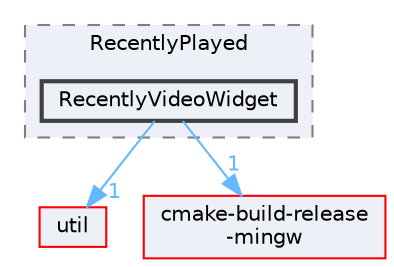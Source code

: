 digraph "RecentlyVideoWidget"
{
 // LATEX_PDF_SIZE
  bgcolor="transparent";
  edge [fontname=Helvetica,fontsize=10,labelfontname=Helvetica,labelfontsize=10];
  node [fontname=Helvetica,fontsize=10,shape=box,height=0.2,width=0.4];
  compound=true
  subgraph clusterdir_a29342a547cf0e6ba750c0544229179e {
    graph [ bgcolor="#edf0f7", pencolor="grey50", label="RecentlyPlayed", fontname=Helvetica,fontsize=10 style="filled,dashed", URL="dir_a29342a547cf0e6ba750c0544229179e.html",tooltip=""]
  dir_fea619dce88c234cfbc1f0a4712a310c [label="RecentlyVideoWidget", fillcolor="#edf0f7", color="grey25", style="filled,bold", URL="dir_fea619dce88c234cfbc1f0a4712a310c.html",tooltip=""];
  }
  dir_23ec12649285f9fabf3a6b7380226c28 [label="util", fillcolor="#edf0f7", color="red", style="filled", URL="dir_23ec12649285f9fabf3a6b7380226c28.html",tooltip=""];
  dir_d3305b01cebad1f13f311f52d3f850d2 [label="cmake-build-release\l-mingw", fillcolor="#edf0f7", color="red", style="filled", URL="dir_d3305b01cebad1f13f311f52d3f850d2.html",tooltip=""];
  dir_fea619dce88c234cfbc1f0a4712a310c->dir_23ec12649285f9fabf3a6b7380226c28 [headlabel="1", labeldistance=1.5 headhref="dir_000299_000341.html" href="dir_000299_000341.html" color="steelblue1" fontcolor="steelblue1"];
  dir_fea619dce88c234cfbc1f0a4712a310c->dir_d3305b01cebad1f13f311f52d3f850d2 [headlabel="1", labeldistance=1.5 headhref="dir_000299_000050.html" href="dir_000299_000050.html" color="steelblue1" fontcolor="steelblue1"];
}
